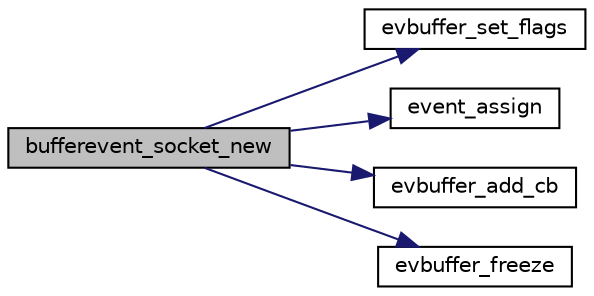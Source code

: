 digraph "bufferevent_socket_new"
{
 // LATEX_PDF_SIZE
  edge [fontname="Helvetica",fontsize="10",labelfontname="Helvetica",labelfontsize="10"];
  node [fontname="Helvetica",fontsize="10",shape=record];
  rankdir="LR";
  Node81 [label="bufferevent_socket_new",height=0.2,width=0.4,color="black", fillcolor="grey75", style="filled", fontcolor="black",tooltip=" "];
  Node81 -> Node82 [color="midnightblue",fontsize="10",style="solid",fontname="Helvetica"];
  Node82 [label="evbuffer_set_flags",height=0.2,width=0.4,color="black", fillcolor="white", style="filled",URL="$buffer_8h.html#a8649a5edeb1fcf06490d4d35ac76c13a",tooltip=" "];
  Node81 -> Node83 [color="midnightblue",fontsize="10",style="solid",fontname="Helvetica"];
  Node83 [label="event_assign",height=0.2,width=0.4,color="black", fillcolor="white", style="filled",URL="$event2_2event_8h.html#a71cbaa3e99d66d788985b25c7f53237d",tooltip=" "];
  Node81 -> Node84 [color="midnightblue",fontsize="10",style="solid",fontname="Helvetica"];
  Node84 [label="evbuffer_add_cb",height=0.2,width=0.4,color="black", fillcolor="white", style="filled",URL="$buffer_8h.html#a3885fb5ca54eff0778916183f58a9c25",tooltip=" "];
  Node81 -> Node85 [color="midnightblue",fontsize="10",style="solid",fontname="Helvetica"];
  Node85 [label="evbuffer_freeze",height=0.2,width=0.4,color="black", fillcolor="white", style="filled",URL="$buffer_8h.html#a2b32b99d60603aac9bbadb9e463a6bc1",tooltip=" "];
}

